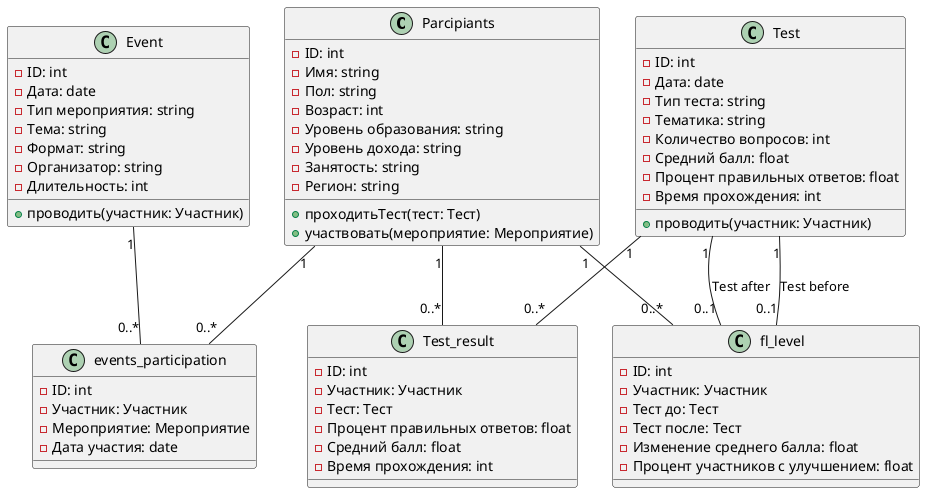 @startuml
class Parcipiants {
    - ID: int
    - Имя: string
    - Пол: string
    - Возраст: int
    - Уровень образования: string
    - Уровень дохода: string
    - Занятость: string
    - Регион: string
    + проходитьТест(тест: Тест)
    + участвовать(мероприятие: Мероприятие)
}

class Test {
    - ID: int
    - Дата: date
    - Тип теста: string
    - Тематика: string
    - Количество вопросов: int
    - Средний балл: float
    - Процент правильных ответов: float
    - Время прохождения: int
    + проводить(участник: Участник)
}

class Test_result {
    - ID: int
    - Участник: Участник
    - Тест: Тест
    - Процент правильных ответов: float
    - Средний балл: float
    - Время прохождения: int
}

class Event {
    - ID: int
    - Дата: date
    - Тип мероприятия: string
    - Тема: string
    - Формат: string
    - Организатор: string
    - Длительность: int
    + проводить(участник: Участник)
}

class events_participation {
    - ID: int
    - Участник: Участник
    - Мероприятие: Мероприятие
    - Дата участия: date
}

class fl_level {
    - ID: int
    - Участник: Участник
    - Тест до: Тест
    - Тест после: Тест
    - Изменение среднего балла: float
    - Процент участников с улучшением: float
}

Parcipiants "1" -- "0..*" Test_result
Test "1" -- "0..*" Test_result

Parcipiants "1" -- "0..*" events_participation
Event "1" -- "0..*" events_participation

Parcipiants "1" -- "0..*" fl_level
Test "1" -- "0..1" fl_level : Test before
Test "1" -- "0..1" fl_level : Test after

@enduml